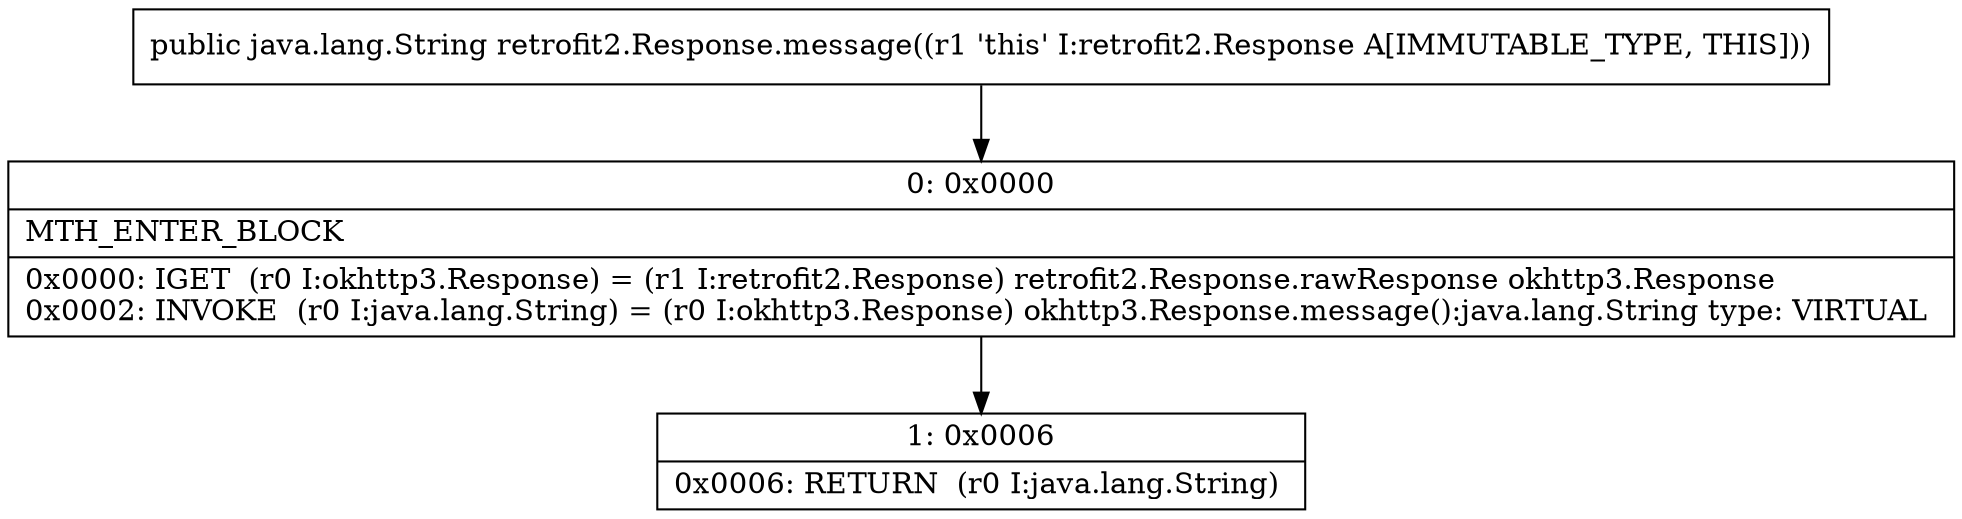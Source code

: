digraph "CFG forretrofit2.Response.message()Ljava\/lang\/String;" {
Node_0 [shape=record,label="{0\:\ 0x0000|MTH_ENTER_BLOCK\l|0x0000: IGET  (r0 I:okhttp3.Response) = (r1 I:retrofit2.Response) retrofit2.Response.rawResponse okhttp3.Response \l0x0002: INVOKE  (r0 I:java.lang.String) = (r0 I:okhttp3.Response) okhttp3.Response.message():java.lang.String type: VIRTUAL \l}"];
Node_1 [shape=record,label="{1\:\ 0x0006|0x0006: RETURN  (r0 I:java.lang.String) \l}"];
MethodNode[shape=record,label="{public java.lang.String retrofit2.Response.message((r1 'this' I:retrofit2.Response A[IMMUTABLE_TYPE, THIS])) }"];
MethodNode -> Node_0;
Node_0 -> Node_1;
}

